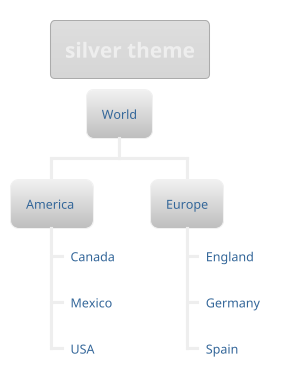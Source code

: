 ' Do not edit
' Theme Gallery
' autogenerated by script
'
@startwbs
!theme silver
title silver theme
* World
** America 
***_ Canada 
***_ Mexico
***_ USA
** Europe
***_  England
***_  Germany
***_  Spain
@endwbs
